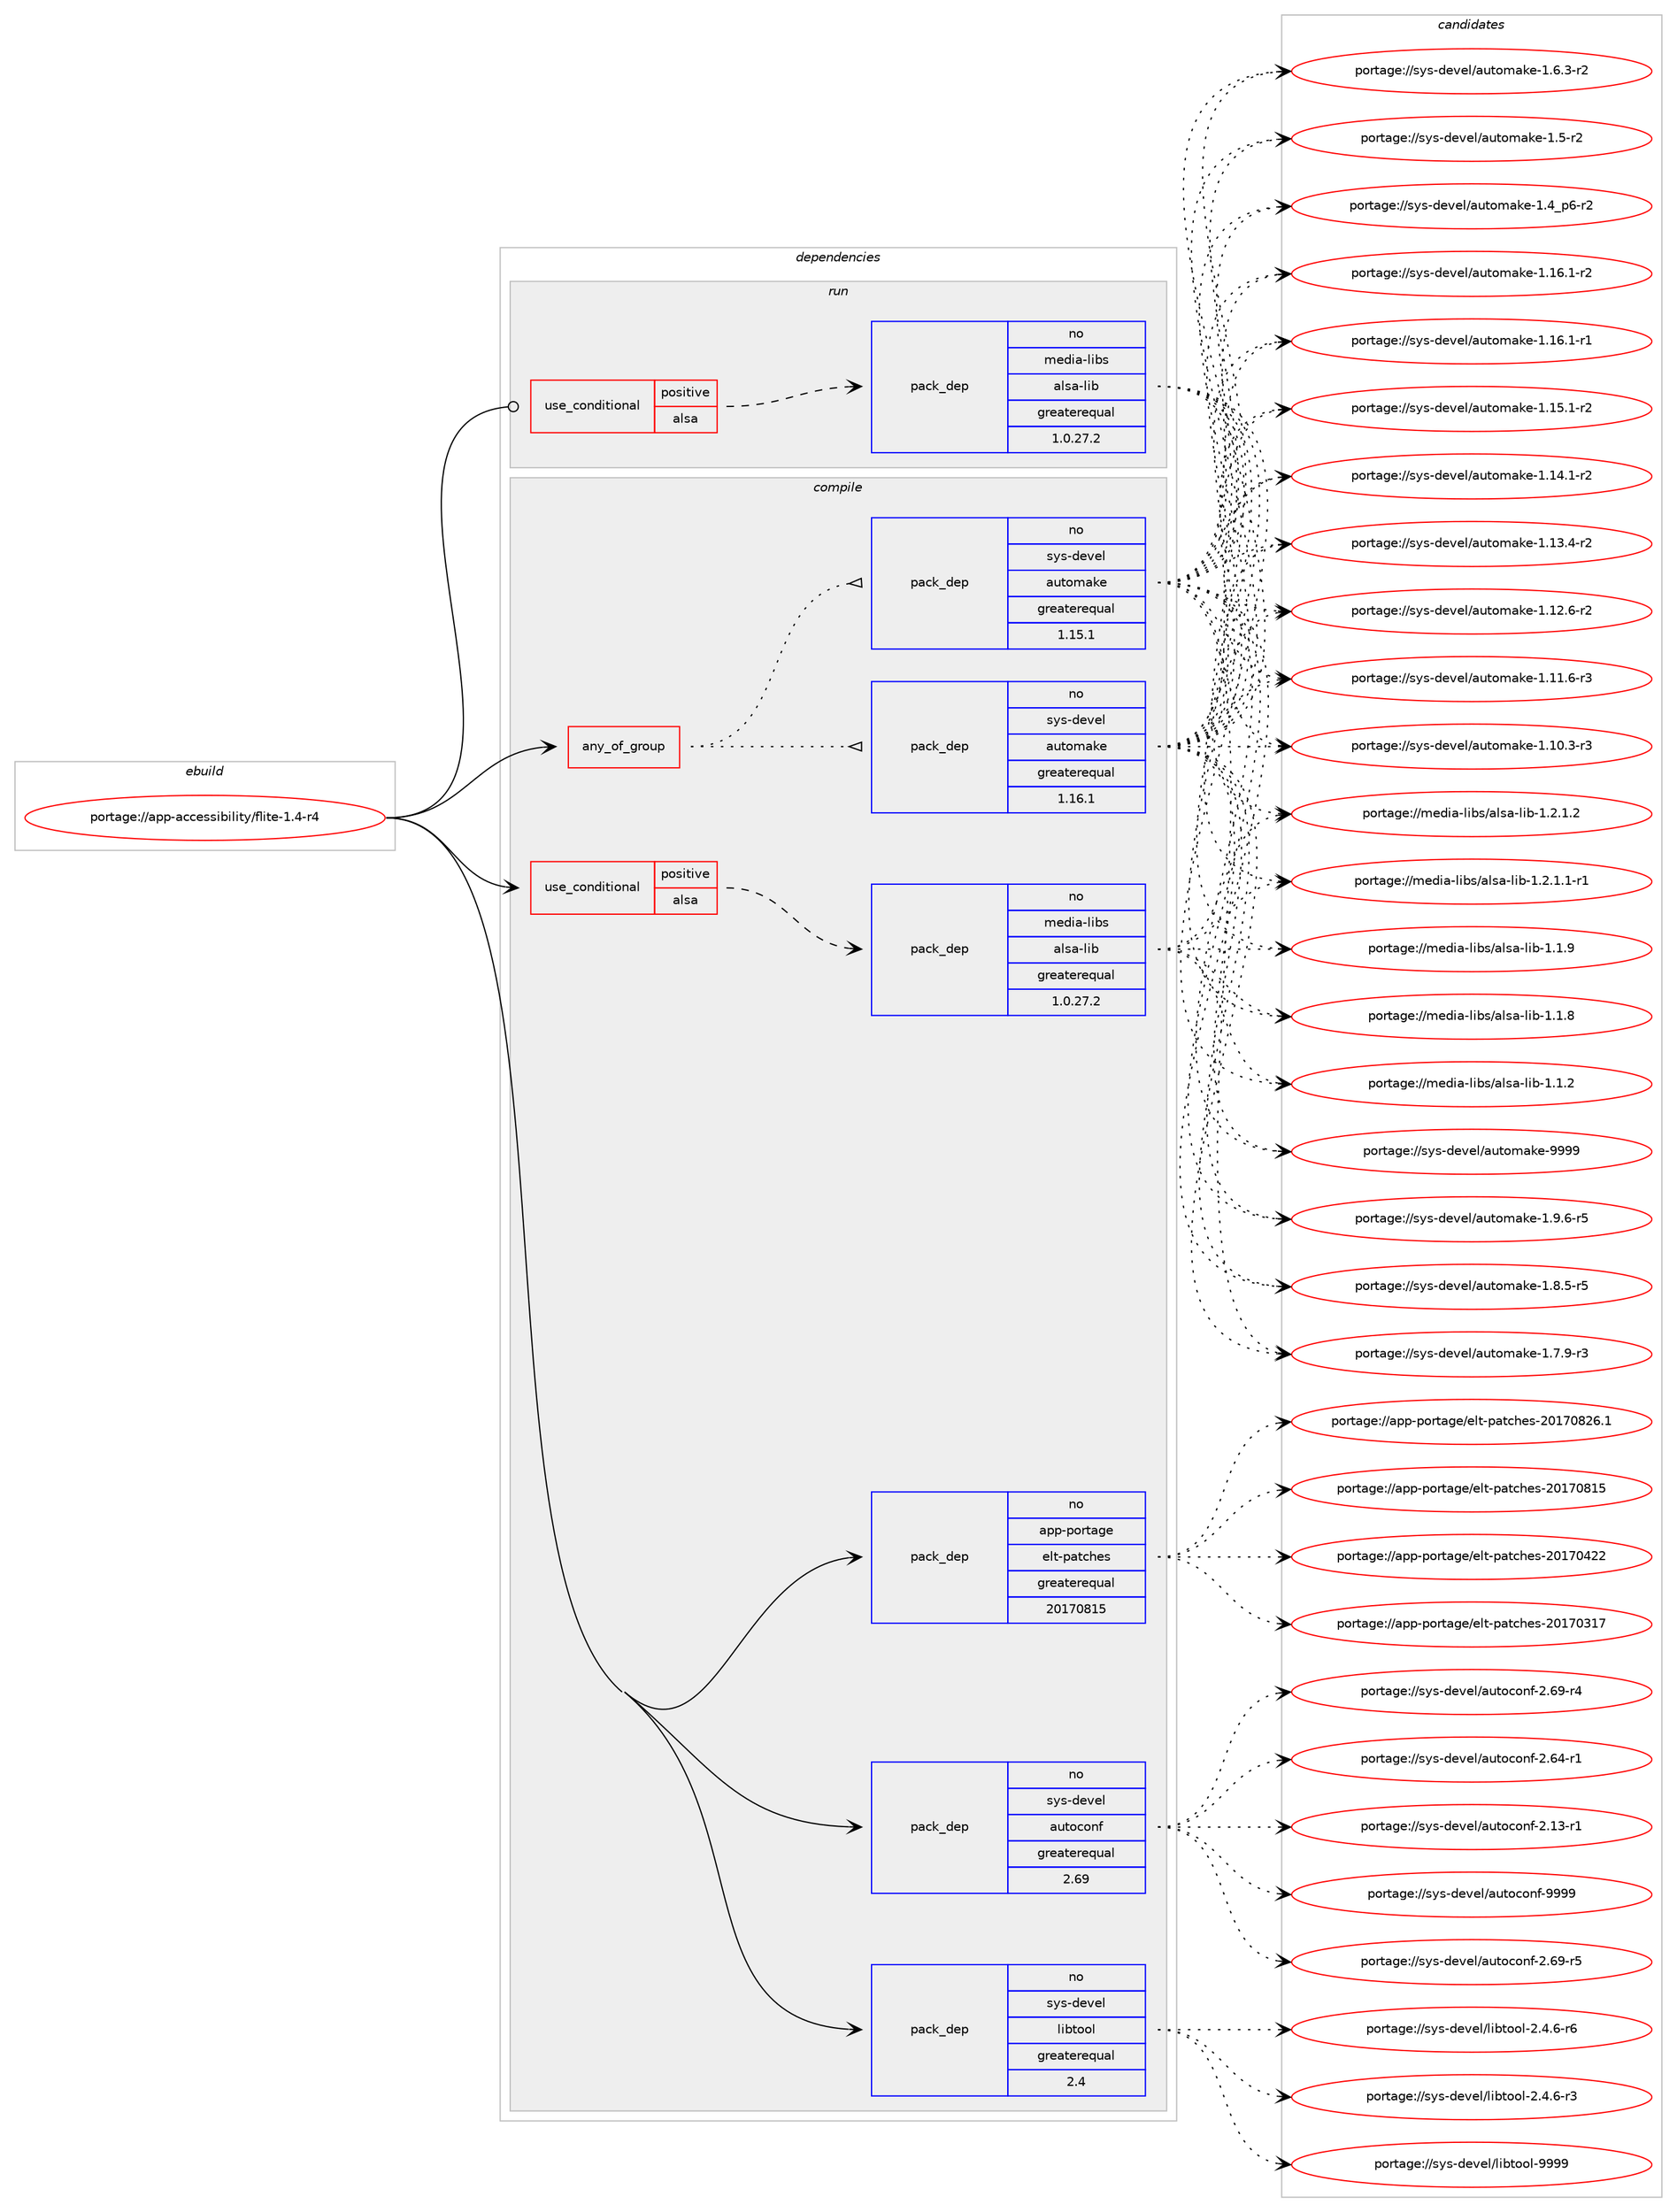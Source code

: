 digraph prolog {

# *************
# Graph options
# *************

newrank=true;
concentrate=true;
compound=true;
graph [rankdir=LR,fontname=Helvetica,fontsize=10,ranksep=1.5];#, ranksep=2.5, nodesep=0.2];
edge  [arrowhead=vee];
node  [fontname=Helvetica,fontsize=10];

# **********
# The ebuild
# **********

subgraph cluster_leftcol {
color=gray;
label=<<i>ebuild</i>>;
id [label="portage://app-accessibility/flite-1.4-r4", color=red, width=4, href="../app-accessibility/flite-1.4-r4.svg"];
}

# ****************
# The dependencies
# ****************

subgraph cluster_midcol {
color=gray;
label=<<i>dependencies</i>>;
subgraph cluster_compile {
fillcolor="#eeeeee";
style=filled;
label=<<i>compile</i>>;
subgraph any8496 {
dependency658858 [label=<<TABLE BORDER="0" CELLBORDER="1" CELLSPACING="0" CELLPADDING="4"><TR><TD CELLPADDING="10">any_of_group</TD></TR></TABLE>>, shape=none, color=red];subgraph pack494285 {
dependency658859 [label=<<TABLE BORDER="0" CELLBORDER="1" CELLSPACING="0" CELLPADDING="4" WIDTH="220"><TR><TD ROWSPAN="6" CELLPADDING="30">pack_dep</TD></TR><TR><TD WIDTH="110">no</TD></TR><TR><TD>sys-devel</TD></TR><TR><TD>automake</TD></TR><TR><TD>greaterequal</TD></TR><TR><TD>1.16.1</TD></TR></TABLE>>, shape=none, color=blue];
}
dependency658858:e -> dependency658859:w [weight=20,style="dotted",arrowhead="oinv"];
subgraph pack494286 {
dependency658860 [label=<<TABLE BORDER="0" CELLBORDER="1" CELLSPACING="0" CELLPADDING="4" WIDTH="220"><TR><TD ROWSPAN="6" CELLPADDING="30">pack_dep</TD></TR><TR><TD WIDTH="110">no</TD></TR><TR><TD>sys-devel</TD></TR><TR><TD>automake</TD></TR><TR><TD>greaterequal</TD></TR><TR><TD>1.15.1</TD></TR></TABLE>>, shape=none, color=blue];
}
dependency658858:e -> dependency658860:w [weight=20,style="dotted",arrowhead="oinv"];
}
id:e -> dependency658858:w [weight=20,style="solid",arrowhead="vee"];
subgraph cond155781 {
dependency658861 [label=<<TABLE BORDER="0" CELLBORDER="1" CELLSPACING="0" CELLPADDING="4"><TR><TD ROWSPAN="3" CELLPADDING="10">use_conditional</TD></TR><TR><TD>positive</TD></TR><TR><TD>alsa</TD></TR></TABLE>>, shape=none, color=red];
subgraph pack494287 {
dependency658862 [label=<<TABLE BORDER="0" CELLBORDER="1" CELLSPACING="0" CELLPADDING="4" WIDTH="220"><TR><TD ROWSPAN="6" CELLPADDING="30">pack_dep</TD></TR><TR><TD WIDTH="110">no</TD></TR><TR><TD>media-libs</TD></TR><TR><TD>alsa-lib</TD></TR><TR><TD>greaterequal</TD></TR><TR><TD>1.0.27.2</TD></TR></TABLE>>, shape=none, color=blue];
}
dependency658861:e -> dependency658862:w [weight=20,style="dashed",arrowhead="vee"];
}
id:e -> dependency658861:w [weight=20,style="solid",arrowhead="vee"];
subgraph pack494288 {
dependency658863 [label=<<TABLE BORDER="0" CELLBORDER="1" CELLSPACING="0" CELLPADDING="4" WIDTH="220"><TR><TD ROWSPAN="6" CELLPADDING="30">pack_dep</TD></TR><TR><TD WIDTH="110">no</TD></TR><TR><TD>app-portage</TD></TR><TR><TD>elt-patches</TD></TR><TR><TD>greaterequal</TD></TR><TR><TD>20170815</TD></TR></TABLE>>, shape=none, color=blue];
}
id:e -> dependency658863:w [weight=20,style="solid",arrowhead="vee"];
subgraph pack494289 {
dependency658864 [label=<<TABLE BORDER="0" CELLBORDER="1" CELLSPACING="0" CELLPADDING="4" WIDTH="220"><TR><TD ROWSPAN="6" CELLPADDING="30">pack_dep</TD></TR><TR><TD WIDTH="110">no</TD></TR><TR><TD>sys-devel</TD></TR><TR><TD>autoconf</TD></TR><TR><TD>greaterequal</TD></TR><TR><TD>2.69</TD></TR></TABLE>>, shape=none, color=blue];
}
id:e -> dependency658864:w [weight=20,style="solid",arrowhead="vee"];
subgraph pack494290 {
dependency658865 [label=<<TABLE BORDER="0" CELLBORDER="1" CELLSPACING="0" CELLPADDING="4" WIDTH="220"><TR><TD ROWSPAN="6" CELLPADDING="30">pack_dep</TD></TR><TR><TD WIDTH="110">no</TD></TR><TR><TD>sys-devel</TD></TR><TR><TD>libtool</TD></TR><TR><TD>greaterequal</TD></TR><TR><TD>2.4</TD></TR></TABLE>>, shape=none, color=blue];
}
id:e -> dependency658865:w [weight=20,style="solid",arrowhead="vee"];
}
subgraph cluster_compileandrun {
fillcolor="#eeeeee";
style=filled;
label=<<i>compile and run</i>>;
}
subgraph cluster_run {
fillcolor="#eeeeee";
style=filled;
label=<<i>run</i>>;
subgraph cond155782 {
dependency658866 [label=<<TABLE BORDER="0" CELLBORDER="1" CELLSPACING="0" CELLPADDING="4"><TR><TD ROWSPAN="3" CELLPADDING="10">use_conditional</TD></TR><TR><TD>positive</TD></TR><TR><TD>alsa</TD></TR></TABLE>>, shape=none, color=red];
subgraph pack494291 {
dependency658867 [label=<<TABLE BORDER="0" CELLBORDER="1" CELLSPACING="0" CELLPADDING="4" WIDTH="220"><TR><TD ROWSPAN="6" CELLPADDING="30">pack_dep</TD></TR><TR><TD WIDTH="110">no</TD></TR><TR><TD>media-libs</TD></TR><TR><TD>alsa-lib</TD></TR><TR><TD>greaterequal</TD></TR><TR><TD>1.0.27.2</TD></TR></TABLE>>, shape=none, color=blue];
}
dependency658866:e -> dependency658867:w [weight=20,style="dashed",arrowhead="vee"];
}
id:e -> dependency658866:w [weight=20,style="solid",arrowhead="odot"];
}
}

# **************
# The candidates
# **************

subgraph cluster_choices {
rank=same;
color=gray;
label=<<i>candidates</i>>;

subgraph choice494285 {
color=black;
nodesep=1;
choice115121115451001011181011084797117116111109971071014557575757 [label="portage://sys-devel/automake-9999", color=red, width=4,href="../sys-devel/automake-9999.svg"];
choice115121115451001011181011084797117116111109971071014549465746544511453 [label="portage://sys-devel/automake-1.9.6-r5", color=red, width=4,href="../sys-devel/automake-1.9.6-r5.svg"];
choice115121115451001011181011084797117116111109971071014549465646534511453 [label="portage://sys-devel/automake-1.8.5-r5", color=red, width=4,href="../sys-devel/automake-1.8.5-r5.svg"];
choice115121115451001011181011084797117116111109971071014549465546574511451 [label="portage://sys-devel/automake-1.7.9-r3", color=red, width=4,href="../sys-devel/automake-1.7.9-r3.svg"];
choice115121115451001011181011084797117116111109971071014549465446514511450 [label="portage://sys-devel/automake-1.6.3-r2", color=red, width=4,href="../sys-devel/automake-1.6.3-r2.svg"];
choice11512111545100101118101108479711711611110997107101454946534511450 [label="portage://sys-devel/automake-1.5-r2", color=red, width=4,href="../sys-devel/automake-1.5-r2.svg"];
choice115121115451001011181011084797117116111109971071014549465295112544511450 [label="portage://sys-devel/automake-1.4_p6-r2", color=red, width=4,href="../sys-devel/automake-1.4_p6-r2.svg"];
choice11512111545100101118101108479711711611110997107101454946495446494511450 [label="portage://sys-devel/automake-1.16.1-r2", color=red, width=4,href="../sys-devel/automake-1.16.1-r2.svg"];
choice11512111545100101118101108479711711611110997107101454946495446494511449 [label="portage://sys-devel/automake-1.16.1-r1", color=red, width=4,href="../sys-devel/automake-1.16.1-r1.svg"];
choice11512111545100101118101108479711711611110997107101454946495346494511450 [label="portage://sys-devel/automake-1.15.1-r2", color=red, width=4,href="../sys-devel/automake-1.15.1-r2.svg"];
choice11512111545100101118101108479711711611110997107101454946495246494511450 [label="portage://sys-devel/automake-1.14.1-r2", color=red, width=4,href="../sys-devel/automake-1.14.1-r2.svg"];
choice11512111545100101118101108479711711611110997107101454946495146524511450 [label="portage://sys-devel/automake-1.13.4-r2", color=red, width=4,href="../sys-devel/automake-1.13.4-r2.svg"];
choice11512111545100101118101108479711711611110997107101454946495046544511450 [label="portage://sys-devel/automake-1.12.6-r2", color=red, width=4,href="../sys-devel/automake-1.12.6-r2.svg"];
choice11512111545100101118101108479711711611110997107101454946494946544511451 [label="portage://sys-devel/automake-1.11.6-r3", color=red, width=4,href="../sys-devel/automake-1.11.6-r3.svg"];
choice11512111545100101118101108479711711611110997107101454946494846514511451 [label="portage://sys-devel/automake-1.10.3-r3", color=red, width=4,href="../sys-devel/automake-1.10.3-r3.svg"];
dependency658859:e -> choice115121115451001011181011084797117116111109971071014557575757:w [style=dotted,weight="100"];
dependency658859:e -> choice115121115451001011181011084797117116111109971071014549465746544511453:w [style=dotted,weight="100"];
dependency658859:e -> choice115121115451001011181011084797117116111109971071014549465646534511453:w [style=dotted,weight="100"];
dependency658859:e -> choice115121115451001011181011084797117116111109971071014549465546574511451:w [style=dotted,weight="100"];
dependency658859:e -> choice115121115451001011181011084797117116111109971071014549465446514511450:w [style=dotted,weight="100"];
dependency658859:e -> choice11512111545100101118101108479711711611110997107101454946534511450:w [style=dotted,weight="100"];
dependency658859:e -> choice115121115451001011181011084797117116111109971071014549465295112544511450:w [style=dotted,weight="100"];
dependency658859:e -> choice11512111545100101118101108479711711611110997107101454946495446494511450:w [style=dotted,weight="100"];
dependency658859:e -> choice11512111545100101118101108479711711611110997107101454946495446494511449:w [style=dotted,weight="100"];
dependency658859:e -> choice11512111545100101118101108479711711611110997107101454946495346494511450:w [style=dotted,weight="100"];
dependency658859:e -> choice11512111545100101118101108479711711611110997107101454946495246494511450:w [style=dotted,weight="100"];
dependency658859:e -> choice11512111545100101118101108479711711611110997107101454946495146524511450:w [style=dotted,weight="100"];
dependency658859:e -> choice11512111545100101118101108479711711611110997107101454946495046544511450:w [style=dotted,weight="100"];
dependency658859:e -> choice11512111545100101118101108479711711611110997107101454946494946544511451:w [style=dotted,weight="100"];
dependency658859:e -> choice11512111545100101118101108479711711611110997107101454946494846514511451:w [style=dotted,weight="100"];
}
subgraph choice494286 {
color=black;
nodesep=1;
choice115121115451001011181011084797117116111109971071014557575757 [label="portage://sys-devel/automake-9999", color=red, width=4,href="../sys-devel/automake-9999.svg"];
choice115121115451001011181011084797117116111109971071014549465746544511453 [label="portage://sys-devel/automake-1.9.6-r5", color=red, width=4,href="../sys-devel/automake-1.9.6-r5.svg"];
choice115121115451001011181011084797117116111109971071014549465646534511453 [label="portage://sys-devel/automake-1.8.5-r5", color=red, width=4,href="../sys-devel/automake-1.8.5-r5.svg"];
choice115121115451001011181011084797117116111109971071014549465546574511451 [label="portage://sys-devel/automake-1.7.9-r3", color=red, width=4,href="../sys-devel/automake-1.7.9-r3.svg"];
choice115121115451001011181011084797117116111109971071014549465446514511450 [label="portage://sys-devel/automake-1.6.3-r2", color=red, width=4,href="../sys-devel/automake-1.6.3-r2.svg"];
choice11512111545100101118101108479711711611110997107101454946534511450 [label="portage://sys-devel/automake-1.5-r2", color=red, width=4,href="../sys-devel/automake-1.5-r2.svg"];
choice115121115451001011181011084797117116111109971071014549465295112544511450 [label="portage://sys-devel/automake-1.4_p6-r2", color=red, width=4,href="../sys-devel/automake-1.4_p6-r2.svg"];
choice11512111545100101118101108479711711611110997107101454946495446494511450 [label="portage://sys-devel/automake-1.16.1-r2", color=red, width=4,href="../sys-devel/automake-1.16.1-r2.svg"];
choice11512111545100101118101108479711711611110997107101454946495446494511449 [label="portage://sys-devel/automake-1.16.1-r1", color=red, width=4,href="../sys-devel/automake-1.16.1-r1.svg"];
choice11512111545100101118101108479711711611110997107101454946495346494511450 [label="portage://sys-devel/automake-1.15.1-r2", color=red, width=4,href="../sys-devel/automake-1.15.1-r2.svg"];
choice11512111545100101118101108479711711611110997107101454946495246494511450 [label="portage://sys-devel/automake-1.14.1-r2", color=red, width=4,href="../sys-devel/automake-1.14.1-r2.svg"];
choice11512111545100101118101108479711711611110997107101454946495146524511450 [label="portage://sys-devel/automake-1.13.4-r2", color=red, width=4,href="../sys-devel/automake-1.13.4-r2.svg"];
choice11512111545100101118101108479711711611110997107101454946495046544511450 [label="portage://sys-devel/automake-1.12.6-r2", color=red, width=4,href="../sys-devel/automake-1.12.6-r2.svg"];
choice11512111545100101118101108479711711611110997107101454946494946544511451 [label="portage://sys-devel/automake-1.11.6-r3", color=red, width=4,href="../sys-devel/automake-1.11.6-r3.svg"];
choice11512111545100101118101108479711711611110997107101454946494846514511451 [label="portage://sys-devel/automake-1.10.3-r3", color=red, width=4,href="../sys-devel/automake-1.10.3-r3.svg"];
dependency658860:e -> choice115121115451001011181011084797117116111109971071014557575757:w [style=dotted,weight="100"];
dependency658860:e -> choice115121115451001011181011084797117116111109971071014549465746544511453:w [style=dotted,weight="100"];
dependency658860:e -> choice115121115451001011181011084797117116111109971071014549465646534511453:w [style=dotted,weight="100"];
dependency658860:e -> choice115121115451001011181011084797117116111109971071014549465546574511451:w [style=dotted,weight="100"];
dependency658860:e -> choice115121115451001011181011084797117116111109971071014549465446514511450:w [style=dotted,weight="100"];
dependency658860:e -> choice11512111545100101118101108479711711611110997107101454946534511450:w [style=dotted,weight="100"];
dependency658860:e -> choice115121115451001011181011084797117116111109971071014549465295112544511450:w [style=dotted,weight="100"];
dependency658860:e -> choice11512111545100101118101108479711711611110997107101454946495446494511450:w [style=dotted,weight="100"];
dependency658860:e -> choice11512111545100101118101108479711711611110997107101454946495446494511449:w [style=dotted,weight="100"];
dependency658860:e -> choice11512111545100101118101108479711711611110997107101454946495346494511450:w [style=dotted,weight="100"];
dependency658860:e -> choice11512111545100101118101108479711711611110997107101454946495246494511450:w [style=dotted,weight="100"];
dependency658860:e -> choice11512111545100101118101108479711711611110997107101454946495146524511450:w [style=dotted,weight="100"];
dependency658860:e -> choice11512111545100101118101108479711711611110997107101454946495046544511450:w [style=dotted,weight="100"];
dependency658860:e -> choice11512111545100101118101108479711711611110997107101454946494946544511451:w [style=dotted,weight="100"];
dependency658860:e -> choice11512111545100101118101108479711711611110997107101454946494846514511451:w [style=dotted,weight="100"];
}
subgraph choice494287 {
color=black;
nodesep=1;
choice10910110010597451081059811547971081159745108105984549465046494650 [label="portage://media-libs/alsa-lib-1.2.1.2", color=red, width=4,href="../media-libs/alsa-lib-1.2.1.2.svg"];
choice109101100105974510810598115479710811597451081059845494650464946494511449 [label="portage://media-libs/alsa-lib-1.2.1.1-r1", color=red, width=4,href="../media-libs/alsa-lib-1.2.1.1-r1.svg"];
choice1091011001059745108105981154797108115974510810598454946494657 [label="portage://media-libs/alsa-lib-1.1.9", color=red, width=4,href="../media-libs/alsa-lib-1.1.9.svg"];
choice1091011001059745108105981154797108115974510810598454946494656 [label="portage://media-libs/alsa-lib-1.1.8", color=red, width=4,href="../media-libs/alsa-lib-1.1.8.svg"];
choice1091011001059745108105981154797108115974510810598454946494650 [label="portage://media-libs/alsa-lib-1.1.2", color=red, width=4,href="../media-libs/alsa-lib-1.1.2.svg"];
dependency658862:e -> choice10910110010597451081059811547971081159745108105984549465046494650:w [style=dotted,weight="100"];
dependency658862:e -> choice109101100105974510810598115479710811597451081059845494650464946494511449:w [style=dotted,weight="100"];
dependency658862:e -> choice1091011001059745108105981154797108115974510810598454946494657:w [style=dotted,weight="100"];
dependency658862:e -> choice1091011001059745108105981154797108115974510810598454946494656:w [style=dotted,weight="100"];
dependency658862:e -> choice1091011001059745108105981154797108115974510810598454946494650:w [style=dotted,weight="100"];
}
subgraph choice494288 {
color=black;
nodesep=1;
choice971121124511211111411697103101471011081164511297116991041011154550484955485650544649 [label="portage://app-portage/elt-patches-20170826.1", color=red, width=4,href="../app-portage/elt-patches-20170826.1.svg"];
choice97112112451121111141169710310147101108116451129711699104101115455048495548564953 [label="portage://app-portage/elt-patches-20170815", color=red, width=4,href="../app-portage/elt-patches-20170815.svg"];
choice97112112451121111141169710310147101108116451129711699104101115455048495548525050 [label="portage://app-portage/elt-patches-20170422", color=red, width=4,href="../app-portage/elt-patches-20170422.svg"];
choice97112112451121111141169710310147101108116451129711699104101115455048495548514955 [label="portage://app-portage/elt-patches-20170317", color=red, width=4,href="../app-portage/elt-patches-20170317.svg"];
dependency658863:e -> choice971121124511211111411697103101471011081164511297116991041011154550484955485650544649:w [style=dotted,weight="100"];
dependency658863:e -> choice97112112451121111141169710310147101108116451129711699104101115455048495548564953:w [style=dotted,weight="100"];
dependency658863:e -> choice97112112451121111141169710310147101108116451129711699104101115455048495548525050:w [style=dotted,weight="100"];
dependency658863:e -> choice97112112451121111141169710310147101108116451129711699104101115455048495548514955:w [style=dotted,weight="100"];
}
subgraph choice494289 {
color=black;
nodesep=1;
choice115121115451001011181011084797117116111991111101024557575757 [label="portage://sys-devel/autoconf-9999", color=red, width=4,href="../sys-devel/autoconf-9999.svg"];
choice1151211154510010111810110847971171161119911111010245504654574511453 [label="portage://sys-devel/autoconf-2.69-r5", color=red, width=4,href="../sys-devel/autoconf-2.69-r5.svg"];
choice1151211154510010111810110847971171161119911111010245504654574511452 [label="portage://sys-devel/autoconf-2.69-r4", color=red, width=4,href="../sys-devel/autoconf-2.69-r4.svg"];
choice1151211154510010111810110847971171161119911111010245504654524511449 [label="portage://sys-devel/autoconf-2.64-r1", color=red, width=4,href="../sys-devel/autoconf-2.64-r1.svg"];
choice1151211154510010111810110847971171161119911111010245504649514511449 [label="portage://sys-devel/autoconf-2.13-r1", color=red, width=4,href="../sys-devel/autoconf-2.13-r1.svg"];
dependency658864:e -> choice115121115451001011181011084797117116111991111101024557575757:w [style=dotted,weight="100"];
dependency658864:e -> choice1151211154510010111810110847971171161119911111010245504654574511453:w [style=dotted,weight="100"];
dependency658864:e -> choice1151211154510010111810110847971171161119911111010245504654574511452:w [style=dotted,weight="100"];
dependency658864:e -> choice1151211154510010111810110847971171161119911111010245504654524511449:w [style=dotted,weight="100"];
dependency658864:e -> choice1151211154510010111810110847971171161119911111010245504649514511449:w [style=dotted,weight="100"];
}
subgraph choice494290 {
color=black;
nodesep=1;
choice1151211154510010111810110847108105981161111111084557575757 [label="portage://sys-devel/libtool-9999", color=red, width=4,href="../sys-devel/libtool-9999.svg"];
choice1151211154510010111810110847108105981161111111084550465246544511454 [label="portage://sys-devel/libtool-2.4.6-r6", color=red, width=4,href="../sys-devel/libtool-2.4.6-r6.svg"];
choice1151211154510010111810110847108105981161111111084550465246544511451 [label="portage://sys-devel/libtool-2.4.6-r3", color=red, width=4,href="../sys-devel/libtool-2.4.6-r3.svg"];
dependency658865:e -> choice1151211154510010111810110847108105981161111111084557575757:w [style=dotted,weight="100"];
dependency658865:e -> choice1151211154510010111810110847108105981161111111084550465246544511454:w [style=dotted,weight="100"];
dependency658865:e -> choice1151211154510010111810110847108105981161111111084550465246544511451:w [style=dotted,weight="100"];
}
subgraph choice494291 {
color=black;
nodesep=1;
choice10910110010597451081059811547971081159745108105984549465046494650 [label="portage://media-libs/alsa-lib-1.2.1.2", color=red, width=4,href="../media-libs/alsa-lib-1.2.1.2.svg"];
choice109101100105974510810598115479710811597451081059845494650464946494511449 [label="portage://media-libs/alsa-lib-1.2.1.1-r1", color=red, width=4,href="../media-libs/alsa-lib-1.2.1.1-r1.svg"];
choice1091011001059745108105981154797108115974510810598454946494657 [label="portage://media-libs/alsa-lib-1.1.9", color=red, width=4,href="../media-libs/alsa-lib-1.1.9.svg"];
choice1091011001059745108105981154797108115974510810598454946494656 [label="portage://media-libs/alsa-lib-1.1.8", color=red, width=4,href="../media-libs/alsa-lib-1.1.8.svg"];
choice1091011001059745108105981154797108115974510810598454946494650 [label="portage://media-libs/alsa-lib-1.1.2", color=red, width=4,href="../media-libs/alsa-lib-1.1.2.svg"];
dependency658867:e -> choice10910110010597451081059811547971081159745108105984549465046494650:w [style=dotted,weight="100"];
dependency658867:e -> choice109101100105974510810598115479710811597451081059845494650464946494511449:w [style=dotted,weight="100"];
dependency658867:e -> choice1091011001059745108105981154797108115974510810598454946494657:w [style=dotted,weight="100"];
dependency658867:e -> choice1091011001059745108105981154797108115974510810598454946494656:w [style=dotted,weight="100"];
dependency658867:e -> choice1091011001059745108105981154797108115974510810598454946494650:w [style=dotted,weight="100"];
}
}

}
